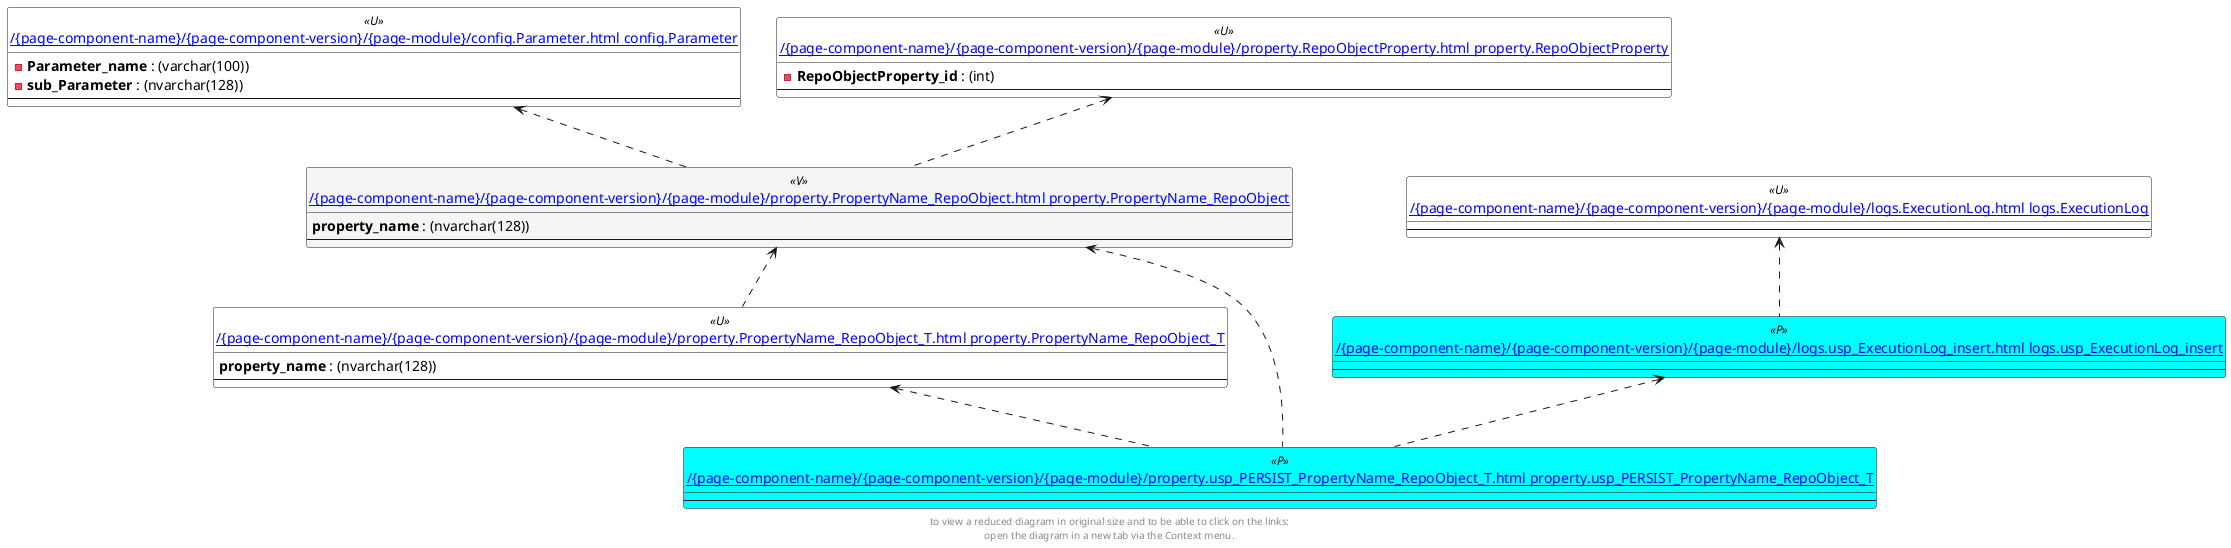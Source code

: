 @startuml
'Left to right direction
top to bottom direction
hide circle
'avoide "." issues:
set namespaceSeparator none


skinparam class {
  BackgroundColor White
  BackgroundColor<<FN>> Yellow
  BackgroundColor<<FS>> Yellow
  BackgroundColor<<FT>> LightGray
  BackgroundColor<<IF>> Yellow
  BackgroundColor<<IS>> Yellow
  BackgroundColor<<P>> Aqua
  BackgroundColor<<PC>> Aqua
  BackgroundColor<<SN>> Yellow
  BackgroundColor<<SO>> SlateBlue
  BackgroundColor<<TF>> LightGray
  BackgroundColor<<TR>> Tomato
  BackgroundColor<<U>> White
  BackgroundColor<<V>> WhiteSmoke
  BackgroundColor<<X>> Aqua
}


entity "[[{site-url}/{page-component-name}/{page-component-version}/{page-module}/config.Parameter.html config.Parameter]]" as config.Parameter << U >> {
  - **Parameter_name** : (varchar(100))
  - **sub_Parameter** : (nvarchar(128))
  --
}

entity "[[{site-url}/{page-component-name}/{page-component-version}/{page-module}/logs.ExecutionLog.html logs.ExecutionLog]]" as logs.ExecutionLog << U >> {
  --
}

entity "[[{site-url}/{page-component-name}/{page-component-version}/{page-module}/logs.usp_ExecutionLog_insert.html logs.usp_ExecutionLog_insert]]" as logs.usp_ExecutionLog_insert << P >> {
  --
}

entity "[[{site-url}/{page-component-name}/{page-component-version}/{page-module}/property.PropertyName_RepoObject.html property.PropertyName_RepoObject]]" as property.PropertyName_RepoObject << V >> {
  **property_name** : (nvarchar(128))
  --
}

entity "[[{site-url}/{page-component-name}/{page-component-version}/{page-module}/property.PropertyName_RepoObject_T.html property.PropertyName_RepoObject_T]]" as property.PropertyName_RepoObject_T << U >> {
  **property_name** : (nvarchar(128))
  --
}

entity "[[{site-url}/{page-component-name}/{page-component-version}/{page-module}/property.RepoObjectProperty.html property.RepoObjectProperty]]" as property.RepoObjectProperty << U >> {
  - **RepoObjectProperty_id** : (int)
  --
}

entity "[[{site-url}/{page-component-name}/{page-component-version}/{page-module}/property.usp_PERSIST_PropertyName_RepoObject_T.html property.usp_PERSIST_PropertyName_RepoObject_T]]" as property.usp_PERSIST_PropertyName_RepoObject_T << P >> {
  --
}

config.Parameter <.. property.PropertyName_RepoObject
logs.ExecutionLog <.. logs.usp_ExecutionLog_insert
logs.usp_ExecutionLog_insert <.. property.usp_PERSIST_PropertyName_RepoObject_T
property.PropertyName_RepoObject <.. property.usp_PERSIST_PropertyName_RepoObject_T
property.PropertyName_RepoObject <.. property.PropertyName_RepoObject_T
property.PropertyName_RepoObject_T <.. property.usp_PERSIST_PropertyName_RepoObject_T
property.RepoObjectProperty <.. property.PropertyName_RepoObject
footer
to view a reduced diagram in original size and to be able to click on the links:
open the diagram in a new tab via the Context menu.
end footer

@enduml

